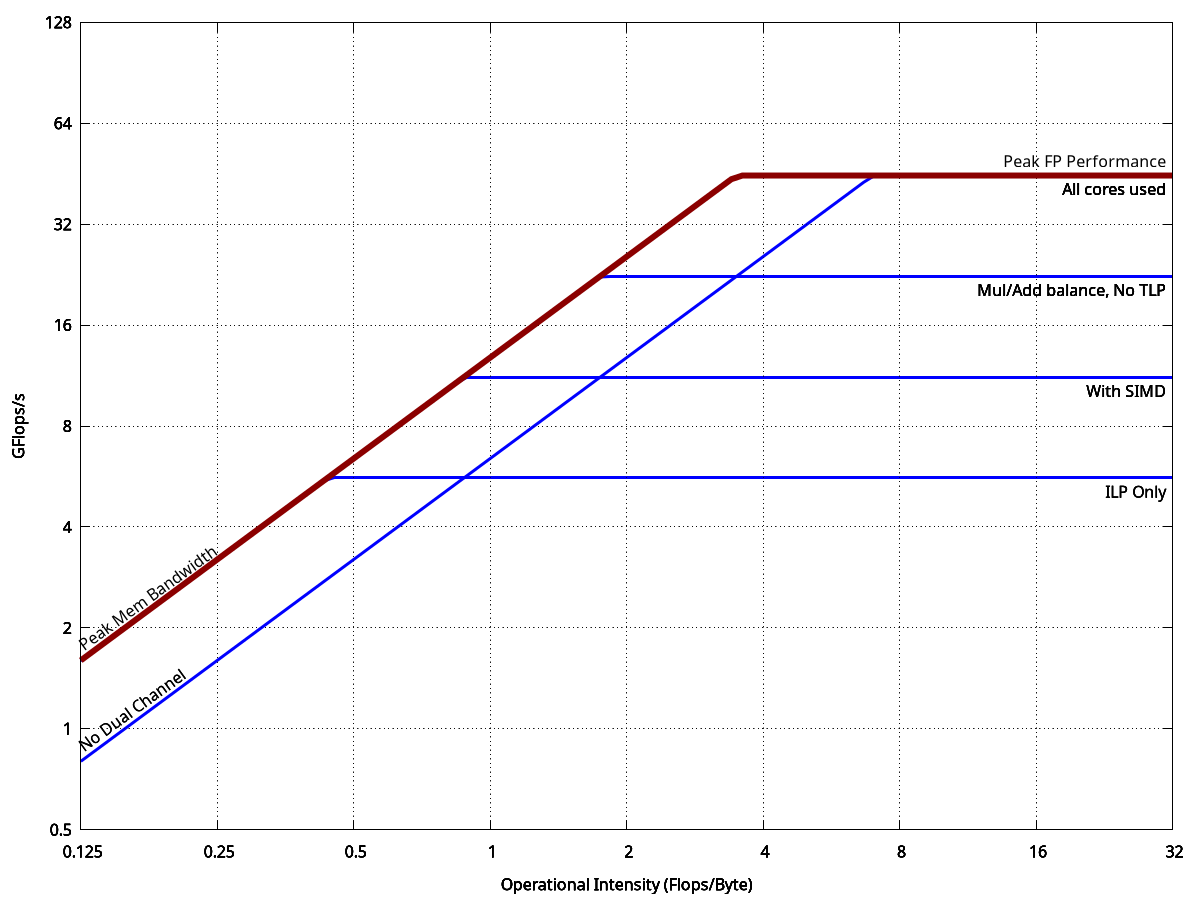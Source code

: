 # configs
set term postscript eps enhanced
set output 'roofline.eps'
set nokey
set grid layerdefault   linetype 0 linewidth 1.000,  linetype 0 linewidth 1.000

set xlabel "Operational Intensity (Flops/Byte)"
set ylabel "GFlops/s"
set logscale x 2
set logscale y 2

# label offsets
L_MEM_X=0.125
L_MEM_ANG=36

MAX_X=32
MAX_Y=128
set xrange [0.125:MAX_X]
set yrange [0.5:MAX_Y]

# CPU CONSTANTS
PEAK_GFLOPS=44.8
NUM_CORES=2

#ceilings
C_ALL_CORES		= 1
C_MUL_ADD_BAL	= NUM_CORES
C_SIMD			= 2 * C_MUL_ADD_BAL
C_ILP_ONLY		= 2 * C_SIMD

# MEM CONSTATS
PEAK_MEM_BW=12.8
NUM_CHANNELS=2
# first ceiling, without multiple memory channels
C_NO_MULTI_CHANNEL	= NUM_CHANNELS

# FUNCTIONS
mem_roof(x)	= x * PEAK_MEM_BW
cpu_roof	= PEAK_GFLOPS
min(x, y)	= (x < y) ? x : y

cpu_ceiling(x, y)	= min(mem_roof(x), y)
mem_ceiling(x)		= min(x, PEAK_GFLOPS)
roofline(x, y)		= cpu_ceiling(x, y)

# LINE STYLES
LINE_ROOF=1
LINE_CEIL=2
set style line LINE_ROOF	lt 1 lw 6 lc rgb "#8B0000"
set style line LINE_CEIL	lt 1 lw 3 lc rgb "blue"

# PLOTS
set multiplot


# CPU CEILINGS
# All cores (same as roofline)
set label 3 "All cores used" at (MAX_X-1),(cpu_roof/1.1) right
plot cpu_ceiling(x, cpu_roof / C_ALL_CORES) ls LINE_CEIL

# MUL/ADD balance / only 1 core
set label 4 "Mul/Add balance, No TLP" at (MAX_X-1),((cpu_roof / C_MUL_ADD_BAL)/1.1) right
plot cpu_ceiling(x, cpu_roof / C_MUL_ADD_BAL) ls LINE_CEIL

# SIMD
set label 5 "With SIMD" at (MAX_X-1),((cpu_roof / C_SIMD)/1.1) right
plot cpu_ceiling(x, cpu_roof / C_SIMD) ls LINE_CEIL

# No paralellism
set label 6 "ILP Only" at (MAX_X-1),((cpu_roof / C_ILP_ONLY)/1.1) right
plot cpu_ceiling(x, cpu_roof / C_ILP_ONLY) ls LINE_CEIL

# MEM CEILINGS
# No dual channel
set label 7 "No Dual Channel" at (L_MEM_X),(mem_roof(L_MEM_X)/C_NO_MULTI_CHANNEL*1.1) rotate by L_MEM_ANG
plot mem_ceiling(mem_roof(x) / C_NO_MULTI_CHANNEL) ls LINE_CEIL

# ROOFLINE
set label 1 "Peak FP Performance" at (MAX_X-1),(PEAK_GFLOPS*1.1) right
set label 2 "Peak Mem Bandwidth" at L_MEM_X,mem_roof(L_MEM_X)*1.1 rotate by L_MEM_ANG
plot roofline(x, cpu_roof) ls LINE_ROOF

unset multiplot